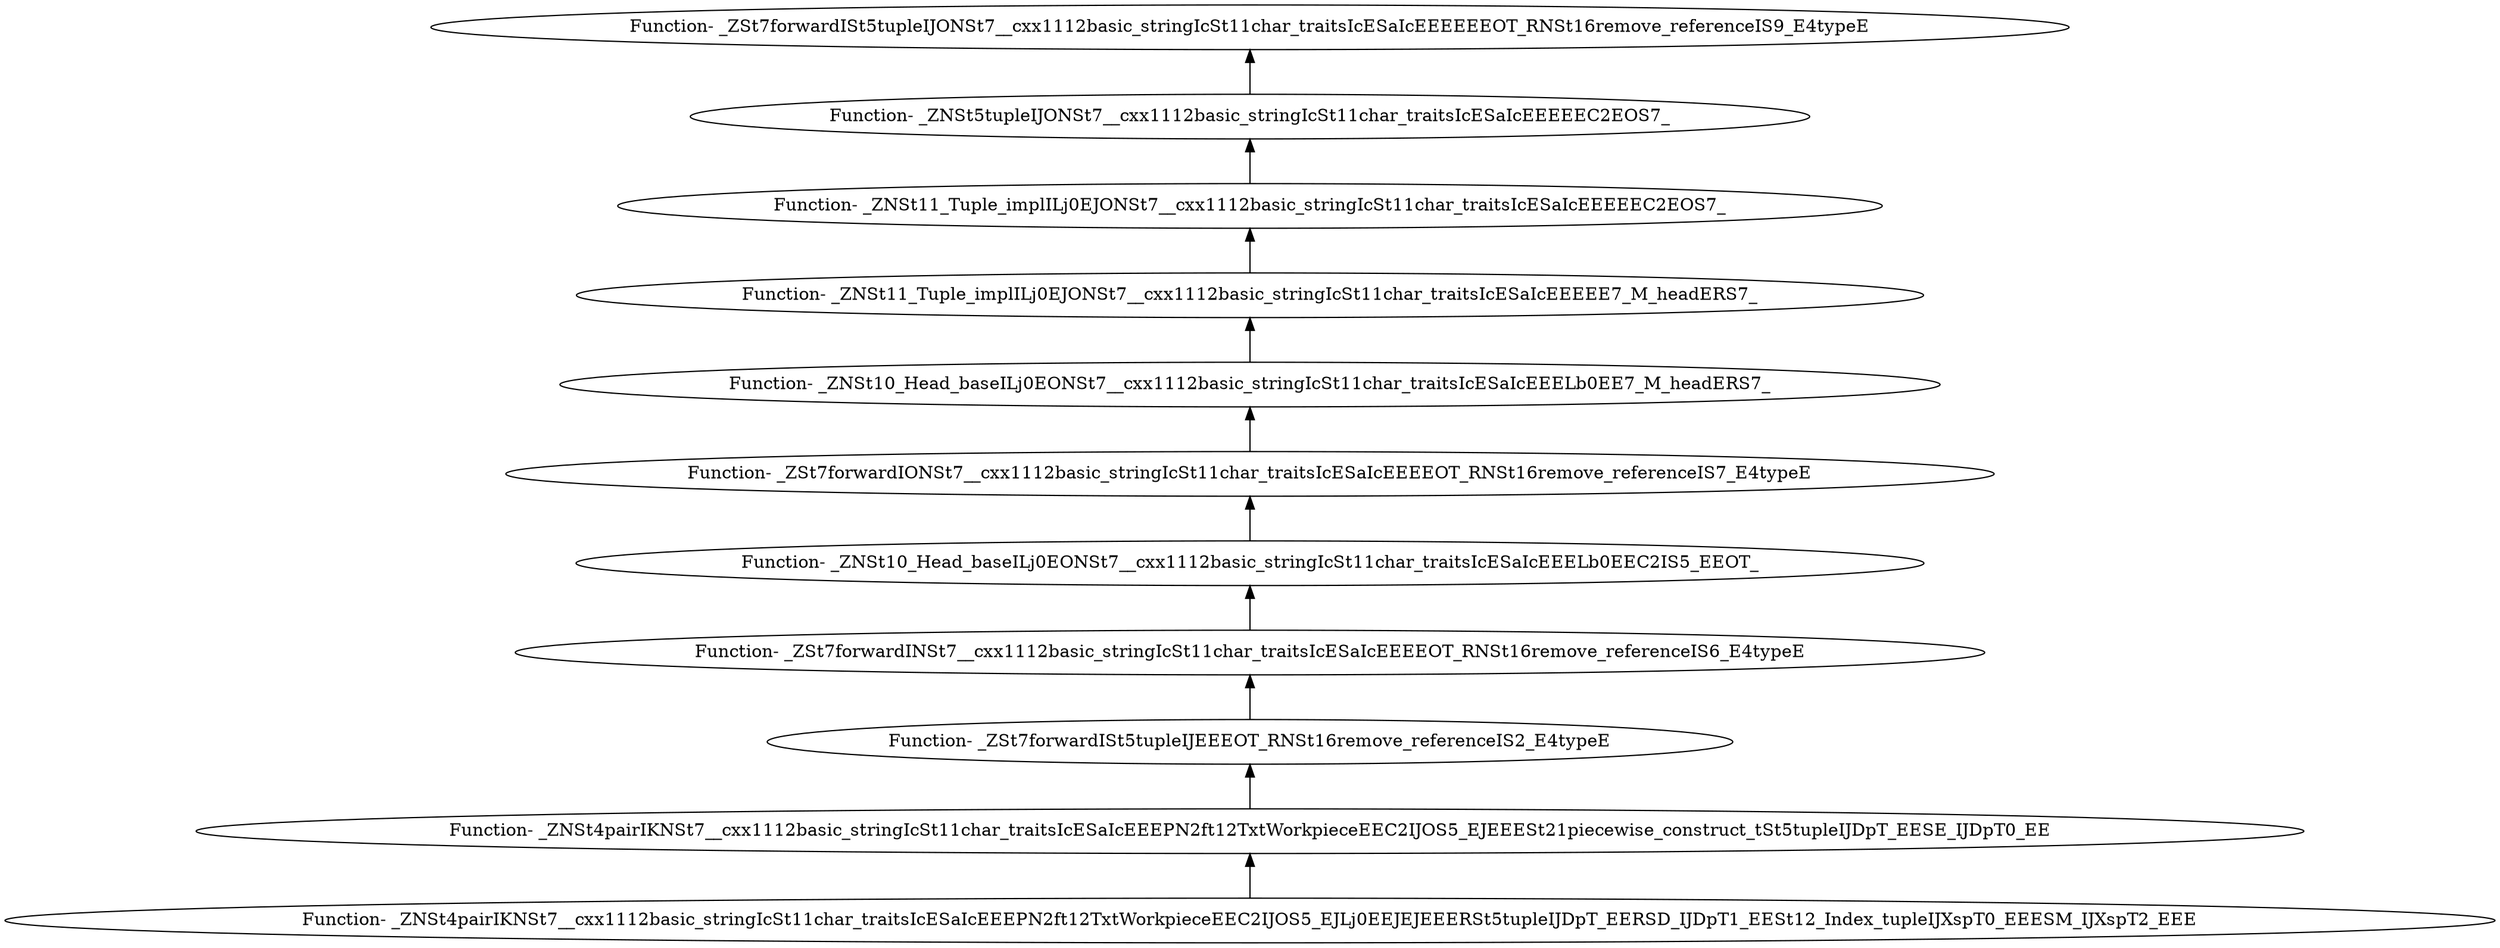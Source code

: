 digraph {
	"Function- _ZNSt4pairIKNSt7__cxx1112basic_stringIcSt11char_traitsIcESaIcEEEPN2ft12TxtWorkpieceEEC2IJOS5_EJLj0EEJEJEEERSt5tupleIJDpT_EERSD_IJDpT1_EESt12_Index_tupleIJXspT0_EEESM_IJXspT2_EEE"
	"Function- _ZNSt4pairIKNSt7__cxx1112basic_stringIcSt11char_traitsIcESaIcEEEPN2ft12TxtWorkpieceEEC2IJOS5_EJEEESt21piecewise_construct_tSt5tupleIJDpT_EESE_IJDpT0_EE"
	"Function- _ZNSt4pairIKNSt7__cxx1112basic_stringIcSt11char_traitsIcESaIcEEEPN2ft12TxtWorkpieceEEC2IJOS5_EJEEESt21piecewise_construct_tSt5tupleIJDpT_EESE_IJDpT0_EE" -> "Function- _ZNSt4pairIKNSt7__cxx1112basic_stringIcSt11char_traitsIcESaIcEEEPN2ft12TxtWorkpieceEEC2IJOS5_EJLj0EEJEJEEERSt5tupleIJDpT_EERSD_IJDpT1_EESt12_Index_tupleIJXspT0_EEESM_IJXspT2_EEE" [dir=back]
	"Function- _ZSt7forwardISt5tupleIJEEEOT_RNSt16remove_referenceIS2_E4typeE"
	"Function- _ZSt7forwardISt5tupleIJEEEOT_RNSt16remove_referenceIS2_E4typeE" -> "Function- _ZNSt4pairIKNSt7__cxx1112basic_stringIcSt11char_traitsIcESaIcEEEPN2ft12TxtWorkpieceEEC2IJOS5_EJEEESt21piecewise_construct_tSt5tupleIJDpT_EESE_IJDpT0_EE" [dir=back]
	"Function- _ZSt7forwardINSt7__cxx1112basic_stringIcSt11char_traitsIcESaIcEEEEOT_RNSt16remove_referenceIS6_E4typeE"
	"Function- _ZSt7forwardINSt7__cxx1112basic_stringIcSt11char_traitsIcESaIcEEEEOT_RNSt16remove_referenceIS6_E4typeE" -> "Function- _ZSt7forwardISt5tupleIJEEEOT_RNSt16remove_referenceIS2_E4typeE" [dir=back]
	"Function- _ZNSt10_Head_baseILj0EONSt7__cxx1112basic_stringIcSt11char_traitsIcESaIcEEELb0EEC2IS5_EEOT_"
	"Function- _ZNSt10_Head_baseILj0EONSt7__cxx1112basic_stringIcSt11char_traitsIcESaIcEEELb0EEC2IS5_EEOT_" -> "Function- _ZSt7forwardINSt7__cxx1112basic_stringIcSt11char_traitsIcESaIcEEEEOT_RNSt16remove_referenceIS6_E4typeE" [dir=back]
	"Function- _ZSt7forwardIONSt7__cxx1112basic_stringIcSt11char_traitsIcESaIcEEEEOT_RNSt16remove_referenceIS7_E4typeE"
	"Function- _ZSt7forwardIONSt7__cxx1112basic_stringIcSt11char_traitsIcESaIcEEEEOT_RNSt16remove_referenceIS7_E4typeE" -> "Function- _ZNSt10_Head_baseILj0EONSt7__cxx1112basic_stringIcSt11char_traitsIcESaIcEEELb0EEC2IS5_EEOT_" [dir=back]
	"Function- _ZNSt10_Head_baseILj0EONSt7__cxx1112basic_stringIcSt11char_traitsIcESaIcEEELb0EE7_M_headERS7_"
	"Function- _ZNSt10_Head_baseILj0EONSt7__cxx1112basic_stringIcSt11char_traitsIcESaIcEEELb0EE7_M_headERS7_" -> "Function- _ZSt7forwardIONSt7__cxx1112basic_stringIcSt11char_traitsIcESaIcEEEEOT_RNSt16remove_referenceIS7_E4typeE" [dir=back]
	"Function- _ZNSt11_Tuple_implILj0EJONSt7__cxx1112basic_stringIcSt11char_traitsIcESaIcEEEEE7_M_headERS7_"
	"Function- _ZNSt11_Tuple_implILj0EJONSt7__cxx1112basic_stringIcSt11char_traitsIcESaIcEEEEE7_M_headERS7_" -> "Function- _ZNSt10_Head_baseILj0EONSt7__cxx1112basic_stringIcSt11char_traitsIcESaIcEEELb0EE7_M_headERS7_" [dir=back]
	"Function- _ZNSt11_Tuple_implILj0EJONSt7__cxx1112basic_stringIcSt11char_traitsIcESaIcEEEEEC2EOS7_"
	"Function- _ZNSt11_Tuple_implILj0EJONSt7__cxx1112basic_stringIcSt11char_traitsIcESaIcEEEEEC2EOS7_" -> "Function- _ZNSt11_Tuple_implILj0EJONSt7__cxx1112basic_stringIcSt11char_traitsIcESaIcEEEEE7_M_headERS7_" [dir=back]
	"Function- _ZNSt5tupleIJONSt7__cxx1112basic_stringIcSt11char_traitsIcESaIcEEEEEC2EOS7_"
	"Function- _ZNSt5tupleIJONSt7__cxx1112basic_stringIcSt11char_traitsIcESaIcEEEEEC2EOS7_" -> "Function- _ZNSt11_Tuple_implILj0EJONSt7__cxx1112basic_stringIcSt11char_traitsIcESaIcEEEEEC2EOS7_" [dir=back]
	"Function- _ZSt7forwardISt5tupleIJONSt7__cxx1112basic_stringIcSt11char_traitsIcESaIcEEEEEEOT_RNSt16remove_referenceIS9_E4typeE"
	"Function- _ZSt7forwardISt5tupleIJONSt7__cxx1112basic_stringIcSt11char_traitsIcESaIcEEEEEEOT_RNSt16remove_referenceIS9_E4typeE" -> "Function- _ZNSt5tupleIJONSt7__cxx1112basic_stringIcSt11char_traitsIcESaIcEEEEEC2EOS7_" [dir=back]
}
